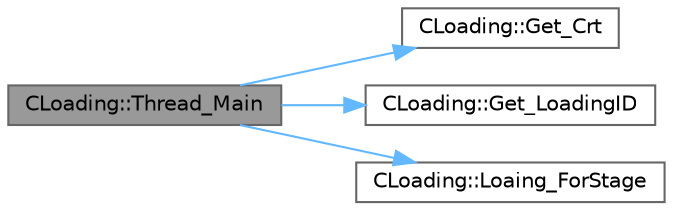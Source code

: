 digraph "CLoading::Thread_Main"
{
 // LATEX_PDF_SIZE
  bgcolor="transparent";
  edge [fontname=Helvetica,fontsize=10,labelfontname=Helvetica,labelfontsize=10];
  node [fontname=Helvetica,fontsize=10,shape=box,height=0.2,width=0.4];
  rankdir="LR";
  Node1 [id="Node000001",label="CLoading::Thread_Main",height=0.2,width=0.4,color="gray40", fillcolor="grey60", style="filled", fontcolor="black",tooltip=" "];
  Node1 -> Node2 [id="edge4_Node000001_Node000002",color="steelblue1",style="solid",tooltip=" "];
  Node2 [id="Node000002",label="CLoading::Get_Crt",height=0.2,width=0.4,color="grey40", fillcolor="white", style="filled",URL="$class_c_loading.html#ad7fe981f0c88b6fc265320dcdf84d959",tooltip=" "];
  Node1 -> Node3 [id="edge5_Node000001_Node000003",color="steelblue1",style="solid",tooltip=" "];
  Node3 [id="Node000003",label="CLoading::Get_LoadingID",height=0.2,width=0.4,color="grey40", fillcolor="white", style="filled",URL="$class_c_loading.html#ad3b8e61e4622ea95baf7cb613fd7cd33",tooltip=" "];
  Node1 -> Node4 [id="edge6_Node000001_Node000004",color="steelblue1",style="solid",tooltip=" "];
  Node4 [id="Node000004",label="CLoading::Loaing_ForStage",height=0.2,width=0.4,color="grey40", fillcolor="white", style="filled",URL="$class_c_loading.html#a854250b9455cc9093c052516162c30df",tooltip=" "];
}
